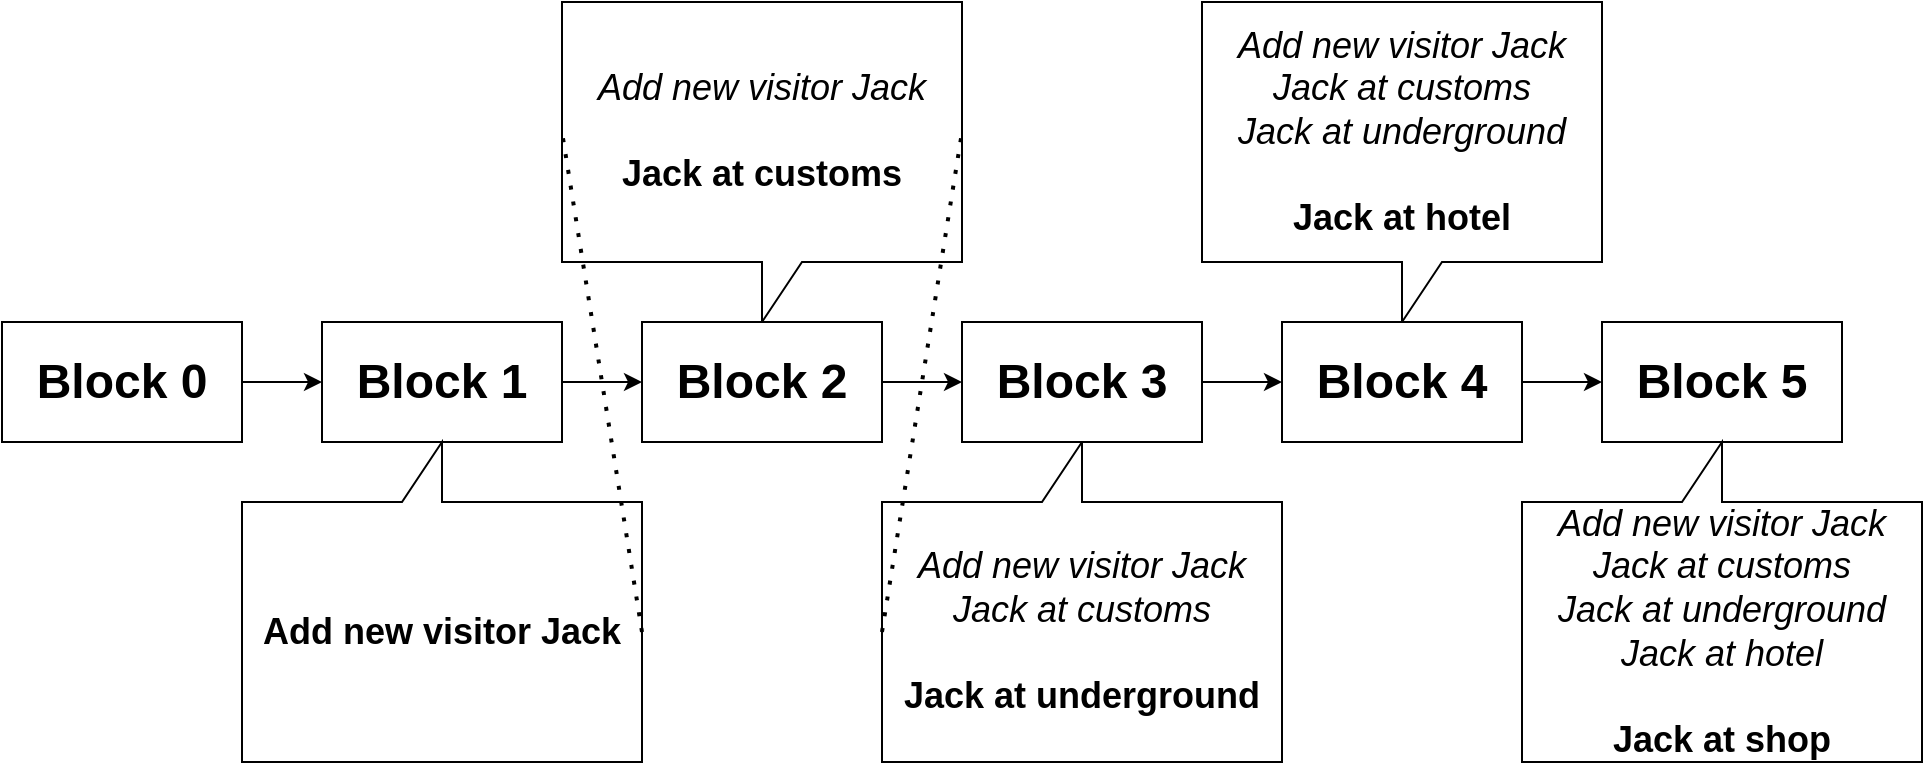 <mxfile version="21.6.9" type="github">
  <diagram name="Page-1" id="hqQ-9ieP7TJWGa-iwZ84">
    <mxGraphModel dx="1408" dy="1117" grid="1" gridSize="10" guides="1" tooltips="1" connect="1" arrows="1" fold="1" page="1" pageScale="1" pageWidth="827" pageHeight="1169" math="0" shadow="0">
      <root>
        <mxCell id="0" />
        <mxCell id="1" parent="0" />
        <mxCell id="xTqkzfFIBARMajON3x9P-1" value="&lt;font style=&quot;font-size: 24px;&quot;&gt;&lt;b&gt;Block 0&lt;/b&gt;&lt;/font&gt;" style="rounded=0;whiteSpace=wrap;html=1;" vertex="1" parent="1">
          <mxGeometry x="80" y="320" width="120" height="60" as="geometry" />
        </mxCell>
        <mxCell id="xTqkzfFIBARMajON3x9P-2" value="&lt;font style=&quot;font-size: 24px;&quot;&gt;&lt;b&gt;Block 1&lt;/b&gt;&lt;/font&gt;" style="rounded=0;whiteSpace=wrap;html=1;" vertex="1" parent="1">
          <mxGeometry x="240" y="320" width="120" height="60" as="geometry" />
        </mxCell>
        <mxCell id="xTqkzfFIBARMajON3x9P-3" value="" style="endArrow=classic;html=1;rounded=0;exitX=1;exitY=0.5;exitDx=0;exitDy=0;" edge="1" parent="1" source="xTqkzfFIBARMajON3x9P-1" target="xTqkzfFIBARMajON3x9P-2">
          <mxGeometry width="50" height="50" relative="1" as="geometry">
            <mxPoint x="210" y="470" as="sourcePoint" />
            <mxPoint x="260" y="420" as="targetPoint" />
          </mxGeometry>
        </mxCell>
        <mxCell id="xTqkzfFIBARMajON3x9P-6" value="&lt;font style=&quot;font-size: 18px;&quot;&gt;&lt;span style=&quot;border-color: var(--border-color);&quot;&gt;&lt;i&gt;Add new visitor&amp;nbsp;&lt;/i&gt;&lt;/span&gt;&lt;span style=&quot;border-color: var(--border-color);&quot;&gt;&lt;i&gt;Jack&lt;/i&gt;&lt;/span&gt;&lt;b&gt;&lt;br&gt;&lt;br&gt;&lt;/b&gt;&lt;b style=&quot;border-color: var(--border-color);&quot;&gt;Jack&amp;nbsp;&lt;/b&gt;&lt;b&gt;at customs&lt;/b&gt;&lt;/font&gt;" style="shape=callout;whiteSpace=wrap;html=1;perimeter=calloutPerimeter;" vertex="1" parent="1">
          <mxGeometry x="360" y="160" width="200" height="160" as="geometry" />
        </mxCell>
        <mxCell id="xTqkzfFIBARMajON3x9P-7" value="&lt;font style=&quot;font-size: 24px;&quot;&gt;&lt;b&gt;Block 2&lt;/b&gt;&lt;/font&gt;" style="rounded=0;whiteSpace=wrap;html=1;" vertex="1" parent="1">
          <mxGeometry x="400" y="320" width="120" height="60" as="geometry" />
        </mxCell>
        <mxCell id="xTqkzfFIBARMajON3x9P-8" value="" style="endArrow=classic;html=1;rounded=0;exitX=1;exitY=0.5;exitDx=0;exitDy=0;" edge="1" parent="1" target="xTqkzfFIBARMajON3x9P-7">
          <mxGeometry width="50" height="50" relative="1" as="geometry">
            <mxPoint x="360" y="350" as="sourcePoint" />
            <mxPoint x="420" y="420" as="targetPoint" />
          </mxGeometry>
        </mxCell>
        <mxCell id="xTqkzfFIBARMajON3x9P-9" value="" style="shape=callout;whiteSpace=wrap;html=1;perimeter=calloutPerimeter;rotation=-180;" vertex="1" parent="1">
          <mxGeometry x="520" y="380" width="200" height="160" as="geometry" />
        </mxCell>
        <mxCell id="xTqkzfFIBARMajON3x9P-10" value="&lt;font style=&quot;font-size: 24px;&quot;&gt;&lt;b&gt;Block 3&lt;/b&gt;&lt;/font&gt;" style="rounded=0;whiteSpace=wrap;html=1;" vertex="1" parent="1">
          <mxGeometry x="560" y="320" width="120" height="60" as="geometry" />
        </mxCell>
        <mxCell id="xTqkzfFIBARMajON3x9P-11" value="" style="endArrow=classic;html=1;rounded=0;exitX=1;exitY=0.5;exitDx=0;exitDy=0;" edge="1" parent="1" target="xTqkzfFIBARMajON3x9P-10">
          <mxGeometry width="50" height="50" relative="1" as="geometry">
            <mxPoint x="520" y="350" as="sourcePoint" />
            <mxPoint x="580" y="420" as="targetPoint" />
          </mxGeometry>
        </mxCell>
        <mxCell id="xTqkzfFIBARMajON3x9P-12" value="&lt;span style=&quot;border-color: var(--border-color);&quot;&gt;&lt;font style=&quot;font-size: 18px;&quot;&gt;&lt;font style=&quot;border-color: var(--border-color);&quot;&gt;&lt;i style=&quot;border-color: var(--border-color);&quot;&gt;Add new visitor Jack&lt;/i&gt;&lt;i&gt;&lt;br&gt;Jack at customs&lt;br style=&quot;border-color: var(--border-color);&quot;&gt;&lt;/i&gt;&lt;/font&gt;&lt;font style=&quot;border-color: var(--border-color);&quot;&gt;&lt;i&gt;Jack at underground&lt;br&gt;&lt;/i&gt;&lt;br style=&quot;border-color: var(--border-color);&quot;&gt;&lt;b&gt;Jack at hotel&lt;/b&gt;&lt;/font&gt;&lt;/font&gt;&lt;br&gt;&lt;/span&gt;" style="shape=callout;whiteSpace=wrap;html=1;perimeter=calloutPerimeter;" vertex="1" parent="1">
          <mxGeometry x="680" y="160" width="200" height="160" as="geometry" />
        </mxCell>
        <mxCell id="xTqkzfFIBARMajON3x9P-13" value="&lt;font style=&quot;font-size: 24px;&quot;&gt;&lt;b&gt;Block 4&lt;/b&gt;&lt;/font&gt;" style="rounded=0;whiteSpace=wrap;html=1;" vertex="1" parent="1">
          <mxGeometry x="720" y="320" width="120" height="60" as="geometry" />
        </mxCell>
        <mxCell id="xTqkzfFIBARMajON3x9P-14" value="" style="endArrow=classic;html=1;rounded=0;exitX=1;exitY=0.5;exitDx=0;exitDy=0;" edge="1" parent="1" target="xTqkzfFIBARMajON3x9P-13">
          <mxGeometry width="50" height="50" relative="1" as="geometry">
            <mxPoint x="680" y="350" as="sourcePoint" />
            <mxPoint x="740" y="420" as="targetPoint" />
          </mxGeometry>
        </mxCell>
        <mxCell id="xTqkzfFIBARMajON3x9P-16" value="&lt;font style=&quot;font-size: 24px;&quot;&gt;&lt;b&gt;Block 5&lt;/b&gt;&lt;/font&gt;" style="rounded=0;whiteSpace=wrap;html=1;" vertex="1" parent="1">
          <mxGeometry x="880" y="320" width="120" height="60" as="geometry" />
        </mxCell>
        <mxCell id="xTqkzfFIBARMajON3x9P-17" value="" style="endArrow=classic;html=1;rounded=0;exitX=1;exitY=0.5;exitDx=0;exitDy=0;" edge="1" parent="1" target="xTqkzfFIBARMajON3x9P-16">
          <mxGeometry width="50" height="50" relative="1" as="geometry">
            <mxPoint x="840" y="350" as="sourcePoint" />
            <mxPoint x="900" y="420" as="targetPoint" />
          </mxGeometry>
        </mxCell>
        <mxCell id="xTqkzfFIBARMajON3x9P-19" value="&lt;font style=&quot;font-size: 18px;&quot;&gt;&lt;i style=&quot;border-color: var(--border-color);&quot;&gt;Add new visitor Jack&lt;/i&gt;&lt;i&gt;&lt;br&gt;Jack at customs&lt;br&gt;&lt;/i&gt;&lt;br style=&quot;border-color: var(--border-color);&quot;&gt;&lt;span style=&quot;background-color: rgb(255, 255, 255);&quot;&gt;&lt;b&gt;Jack at underground&lt;br&gt;&lt;/b&gt;&lt;/span&gt;&lt;/font&gt;" style="text;html=1;strokeColor=none;fillColor=none;align=center;verticalAlign=middle;whiteSpace=wrap;rounded=0;" vertex="1" parent="1">
          <mxGeometry x="520" y="430" width="200" height="90" as="geometry" />
        </mxCell>
        <mxCell id="xTqkzfFIBARMajON3x9P-20" value="" style="shape=callout;whiteSpace=wrap;html=1;perimeter=calloutPerimeter;rotation=-180;" vertex="1" parent="1">
          <mxGeometry x="840" y="380" width="200" height="160" as="geometry" />
        </mxCell>
        <mxCell id="xTqkzfFIBARMajON3x9P-21" value="&lt;font style=&quot;font-size: 18px;&quot;&gt;&lt;i style=&quot;border-color: var(--border-color);&quot;&gt;Add new visitor Jack&lt;/i&gt;&lt;i&gt;&lt;font style=&quot;border-color: var(--border-color);&quot;&gt;&lt;span style=&quot;border-color: var(--border-color);&quot;&gt;&lt;br&gt;Jack at customs&lt;br style=&quot;border-color: var(--border-color);&quot;&gt;&lt;/span&gt;&lt;/font&gt;&lt;font style=&quot;border-color: var(--border-color);&quot;&gt;&lt;span style=&quot;border-color: var(--border-color);&quot;&gt;Jack at underground&lt;br style=&quot;border-color: var(--border-color);&quot;&gt;&lt;/span&gt;&lt;span style=&quot;border-color: var(--border-color);&quot;&gt;Jack at hotel&lt;br&gt;&lt;/span&gt;&lt;/font&gt;&lt;/i&gt;&lt;span style=&quot;background-color: rgb(255, 255, 255);&quot;&gt;&lt;b&gt;&lt;br&gt;Jack at shop&lt;br&gt;&lt;/b&gt;&lt;/span&gt;&lt;/font&gt;" style="text;html=1;strokeColor=none;fillColor=none;align=center;verticalAlign=middle;whiteSpace=wrap;rounded=0;" vertex="1" parent="1">
          <mxGeometry x="840" y="430" width="200" height="90" as="geometry" />
        </mxCell>
        <mxCell id="xTqkzfFIBARMajON3x9P-22" value="" style="shape=callout;whiteSpace=wrap;html=1;perimeter=calloutPerimeter;rotation=-180;" vertex="1" parent="1">
          <mxGeometry x="200" y="380" width="200" height="160" as="geometry" />
        </mxCell>
        <mxCell id="xTqkzfFIBARMajON3x9P-23" value="&lt;font style=&quot;font-size: 18px;&quot;&gt;&lt;b&gt;Add new visitor Jack&lt;/b&gt;&lt;span style=&quot;background-color: rgb(255, 255, 255);&quot;&gt;&lt;b&gt;&lt;br&gt;&lt;/b&gt;&lt;/span&gt;&lt;/font&gt;" style="text;html=1;strokeColor=none;fillColor=none;align=center;verticalAlign=middle;whiteSpace=wrap;rounded=0;" vertex="1" parent="1">
          <mxGeometry x="200" y="430" width="200" height="90" as="geometry" />
        </mxCell>
        <mxCell id="xTqkzfFIBARMajON3x9P-24" value="" style="endArrow=none;dashed=1;html=1;dashPattern=1 3;strokeWidth=2;rounded=0;exitX=1;exitY=0.5;exitDx=0;exitDy=0;entryX=0;entryY=0;entryDx=0;entryDy=65;entryPerimeter=0;" edge="1" parent="1" source="xTqkzfFIBARMajON3x9P-23" target="xTqkzfFIBARMajON3x9P-6">
          <mxGeometry width="50" height="50" relative="1" as="geometry">
            <mxPoint x="330" y="460" as="sourcePoint" />
            <mxPoint x="360" y="240" as="targetPoint" />
          </mxGeometry>
        </mxCell>
        <mxCell id="xTqkzfFIBARMajON3x9P-25" value="" style="endArrow=none;dashed=1;html=1;dashPattern=1 3;strokeWidth=2;rounded=0;entryX=0;entryY=0;entryDx=200;entryDy=65;entryPerimeter=0;exitX=0;exitY=0.5;exitDx=0;exitDy=0;" edge="1" parent="1" source="xTqkzfFIBARMajON3x9P-19" target="xTqkzfFIBARMajON3x9P-6">
          <mxGeometry width="50" height="50" relative="1" as="geometry">
            <mxPoint x="520" y="453" as="sourcePoint" />
            <mxPoint x="560" y="200" as="targetPoint" />
          </mxGeometry>
        </mxCell>
      </root>
    </mxGraphModel>
  </diagram>
</mxfile>
